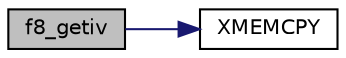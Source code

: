 digraph "f8_getiv"
{
 // LATEX_PDF_SIZE
  edge [fontname="Helvetica",fontsize="10",labelfontname="Helvetica",labelfontsize="10"];
  node [fontname="Helvetica",fontsize="10",shape=record];
  rankdir="LR";
  Node0 [label="f8_getiv",height=0.2,width=0.4,color="black", fillcolor="grey75", style="filled", fontcolor="black",tooltip="Get the current initialization vector."];
  Node0 -> Node1 [color="midnightblue",fontsize="10",style="solid"];
  Node1 [label="XMEMCPY",height=0.2,width=0.4,color="black", fillcolor="white", style="filled",URL="$tomcrypt__cfg_8h.html#a7691dd48d60d5fc6daf2fa7ec4c55e12",tooltip=" "];
}
